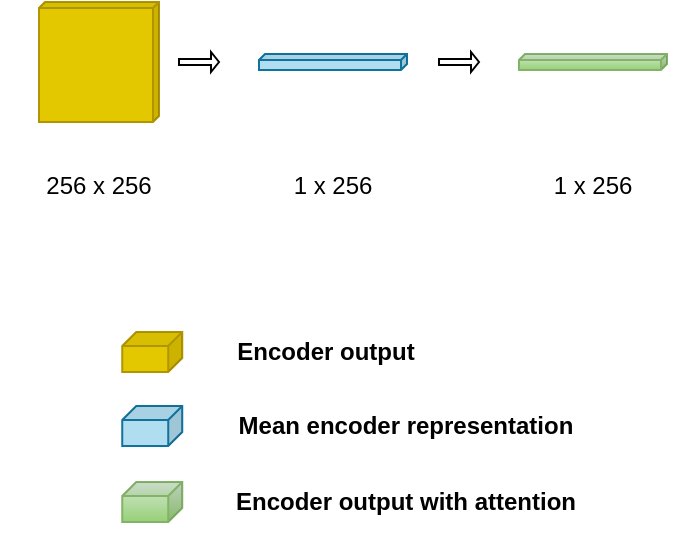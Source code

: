 <mxfile version="28.0.4">
  <diagram name="Pagina-1" id="WrD_wArZM_Hn7EKuETNi">
    <mxGraphModel dx="1395" dy="1009" grid="1" gridSize="10" guides="1" tooltips="1" connect="1" arrows="1" fold="1" page="1" pageScale="1" pageWidth="827" pageHeight="1169" math="0" shadow="0">
      <root>
        <mxCell id="0" />
        <mxCell id="1" parent="0" />
        <mxCell id="hqOlZztDV6OPgy1f21PW-1" value="" style="shape=cube;whiteSpace=wrap;html=1;boundedLbl=1;backgroundOutline=1;darkOpacity=0.05;darkOpacity2=0.1;size=3;direction=east;flipH=1;fillColor=#e3c800;strokeColor=#B09500;fontColor=#000000;" vertex="1" parent="1">
          <mxGeometry x="149.5" y="170" width="60" height="60" as="geometry" />
        </mxCell>
        <mxCell id="hqOlZztDV6OPgy1f21PW-2" value="256 x 256" style="text;html=1;strokeColor=none;fillColor=none;align=center;verticalAlign=middle;whiteSpace=wrap;rounded=0;" vertex="1" parent="1">
          <mxGeometry x="130" y="250" width="99" height="24" as="geometry" />
        </mxCell>
        <mxCell id="hqOlZztDV6OPgy1f21PW-3" value="" style="shape=singleArrow;whiteSpace=wrap;html=1;" vertex="1" parent="1">
          <mxGeometry x="219.5" y="195" width="20" height="10" as="geometry" />
        </mxCell>
        <mxCell id="hqOlZztDV6OPgy1f21PW-4" value="" style="shape=cube;whiteSpace=wrap;html=1;boundedLbl=1;backgroundOutline=1;darkOpacity=0.05;darkOpacity2=0.1;size=3;direction=east;flipH=1;fillColor=#b1ddf0;strokeColor=#10739e;" vertex="1" parent="1">
          <mxGeometry x="259.5" y="196" width="74" height="8" as="geometry" />
        </mxCell>
        <mxCell id="hqOlZztDV6OPgy1f21PW-5" value="1 x 256" style="text;html=1;strokeColor=none;fillColor=none;align=center;verticalAlign=middle;whiteSpace=wrap;rounded=0;" vertex="1" parent="1">
          <mxGeometry x="247" y="250" width="99" height="24" as="geometry" />
        </mxCell>
        <mxCell id="hqOlZztDV6OPgy1f21PW-6" value="" style="shape=singleArrow;whiteSpace=wrap;html=1;" vertex="1" parent="1">
          <mxGeometry x="349.5" y="195" width="20" height="10" as="geometry" />
        </mxCell>
        <mxCell id="hqOlZztDV6OPgy1f21PW-7" value="1 x 256" style="text;html=1;strokeColor=none;fillColor=none;align=center;verticalAlign=middle;whiteSpace=wrap;rounded=0;" vertex="1" parent="1">
          <mxGeometry x="377" y="250" width="99" height="24" as="geometry" />
        </mxCell>
        <mxCell id="hqOlZztDV6OPgy1f21PW-8" value="" style="shape=cube;whiteSpace=wrap;html=1;boundedLbl=1;backgroundOutline=1;darkOpacity=0.05;darkOpacity2=0.1;size=3;direction=east;flipH=1;fillColor=#d5e8d4;strokeColor=#82b366;gradientColor=#97d077;" vertex="1" parent="1">
          <mxGeometry x="389.5" y="196" width="74" height="8" as="geometry" />
        </mxCell>
        <mxCell id="hqOlZztDV6OPgy1f21PW-9" value="" style="shape=cube;whiteSpace=wrap;html=1;boundedLbl=1;backgroundOutline=1;darkOpacity=0.05;darkOpacity2=0.1;size=7;direction=east;flipH=1;fillColor=#d5e8d4;strokeColor=#82b366;gradientColor=#97d077;" vertex="1" parent="1">
          <mxGeometry x="191.12" y="410" width="30" height="20" as="geometry" />
        </mxCell>
        <mxCell id="hqOlZztDV6OPgy1f21PW-10" value="" style="shape=cube;whiteSpace=wrap;html=1;boundedLbl=1;backgroundOutline=1;darkOpacity=0.05;darkOpacity2=0.1;size=7;direction=east;flipH=1;fillColor=#e3c800;strokeColor=#B09500;fontColor=#000000;" vertex="1" parent="1">
          <mxGeometry x="191.12" y="335" width="30" height="20" as="geometry" />
        </mxCell>
        <mxCell id="hqOlZztDV6OPgy1f21PW-11" value="" style="shape=cube;whiteSpace=wrap;html=1;boundedLbl=1;backgroundOutline=1;darkOpacity=0.05;darkOpacity2=0.1;size=7;direction=east;flipH=1;fillColor=#b1ddf0;strokeColor=#10739e;" vertex="1" parent="1">
          <mxGeometry x="191.12" y="372" width="30" height="20" as="geometry" />
        </mxCell>
        <mxCell id="hqOlZztDV6OPgy1f21PW-12" value="&lt;b&gt;Encoder output&lt;/b&gt;" style="text;html=1;strokeColor=none;fillColor=none;align=center;verticalAlign=middle;whiteSpace=wrap;rounded=0;" vertex="1" parent="1">
          <mxGeometry x="222" y="330" width="141.5" height="30" as="geometry" />
        </mxCell>
        <mxCell id="hqOlZztDV6OPgy1f21PW-13" value="&lt;b&gt;Mean encoder representation&lt;/b&gt;" style="text;html=1;strokeColor=none;fillColor=none;align=center;verticalAlign=middle;whiteSpace=wrap;rounded=0;" vertex="1" parent="1">
          <mxGeometry x="218" y="368.5" width="230" height="27" as="geometry" />
        </mxCell>
        <mxCell id="hqOlZztDV6OPgy1f21PW-14" value="&lt;b&gt;Encoder output with attention&lt;/b&gt;" style="text;html=1;strokeColor=none;fillColor=none;align=center;verticalAlign=middle;whiteSpace=wrap;rounded=0;" vertex="1" parent="1">
          <mxGeometry x="234.87" y="405" width="196.25" height="30" as="geometry" />
        </mxCell>
      </root>
    </mxGraphModel>
  </diagram>
</mxfile>
